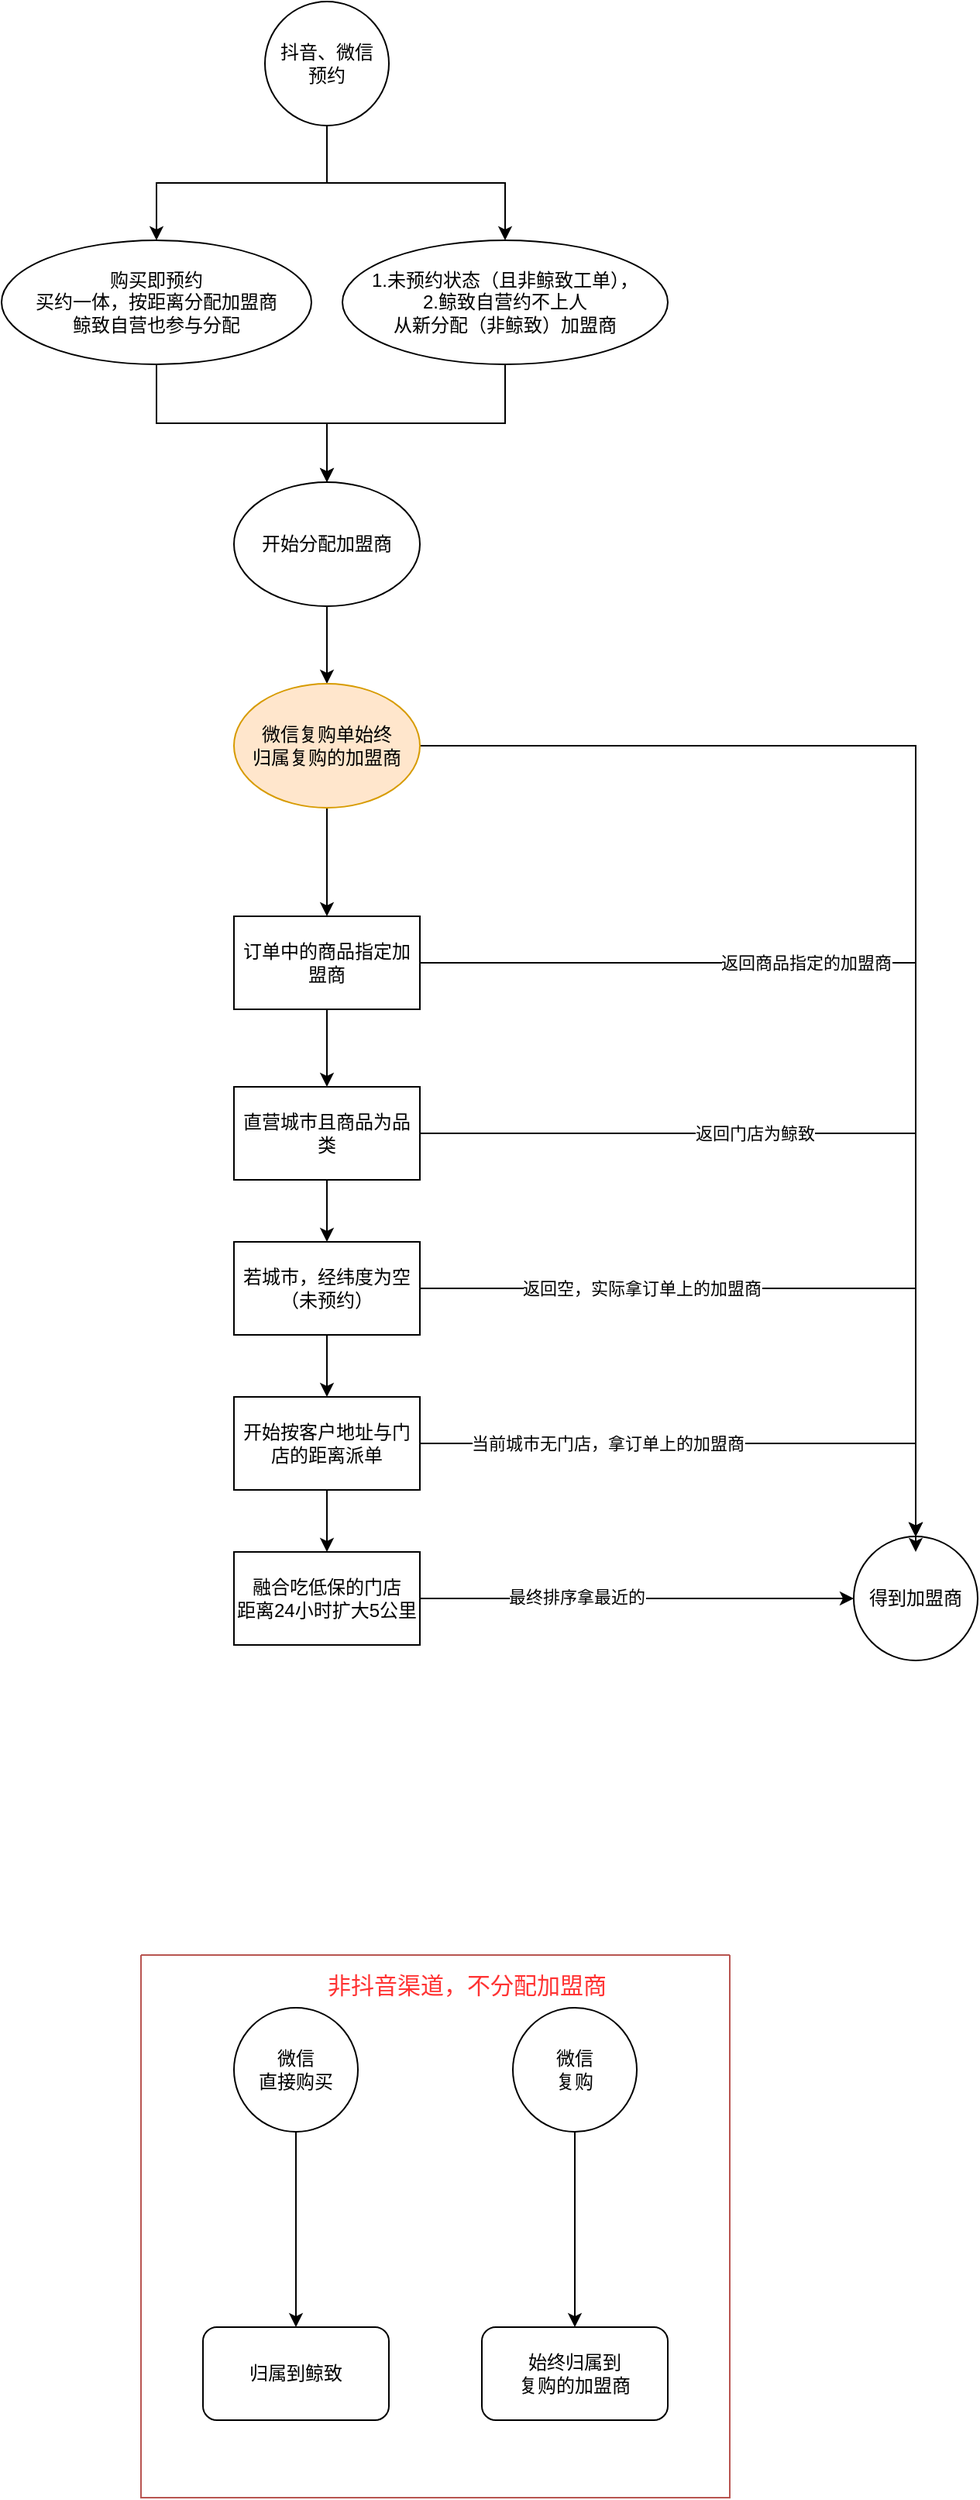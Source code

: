 <mxfile version="21.1.7" type="github">
  <diagram name="第 1 页" id="OWcDPwG_KXpg9vmuoTmE">
    <mxGraphModel dx="2046" dy="-617" grid="1" gridSize="10" guides="1" tooltips="1" connect="1" arrows="1" fold="1" page="1" pageScale="1" pageWidth="827" pageHeight="1169" math="0" shadow="0">
      <root>
        <mxCell id="0" />
        <mxCell id="1" parent="0" />
        <mxCell id="PI_-OQLuINP-SNg2zKhc-13" value="" style="edgeStyle=orthogonalEdgeStyle;rounded=0;orthogonalLoop=1;jettySize=auto;html=1;" edge="1" parent="1" source="PI_-OQLuINP-SNg2zKhc-1" target="PI_-OQLuINP-SNg2zKhc-12">
          <mxGeometry relative="1" as="geometry" />
        </mxCell>
        <mxCell id="PI_-OQLuINP-SNg2zKhc-50" style="edgeStyle=orthogonalEdgeStyle;rounded=0;orthogonalLoop=1;jettySize=auto;html=1;entryX=0.5;entryY=0;entryDx=0;entryDy=0;" edge="1" parent="1" source="PI_-OQLuINP-SNg2zKhc-1" target="PI_-OQLuINP-SNg2zKhc-49">
          <mxGeometry relative="1" as="geometry" />
        </mxCell>
        <mxCell id="PI_-OQLuINP-SNg2zKhc-1" value="抖音、微信&lt;br&gt;预约" style="ellipse;whiteSpace=wrap;html=1;aspect=fixed;" vertex="1" parent="1">
          <mxGeometry x="-560" y="1770" width="80" height="80" as="geometry" />
        </mxCell>
        <mxCell id="PI_-OQLuINP-SNg2zKhc-11" style="edgeStyle=orthogonalEdgeStyle;rounded=0;orthogonalLoop=1;jettySize=auto;html=1;entryX=0.5;entryY=0;entryDx=0;entryDy=0;" edge="1" parent="1" source="PI_-OQLuINP-SNg2zKhc-2" target="PI_-OQLuINP-SNg2zKhc-10">
          <mxGeometry relative="1" as="geometry" />
        </mxCell>
        <mxCell id="PI_-OQLuINP-SNg2zKhc-2" value="微信&lt;br&gt;直接购买" style="ellipse;whiteSpace=wrap;html=1;aspect=fixed;" vertex="1" parent="1">
          <mxGeometry x="-580" y="3064" width="80" height="80" as="geometry" />
        </mxCell>
        <mxCell id="PI_-OQLuINP-SNg2zKhc-9" value="" style="edgeStyle=orthogonalEdgeStyle;rounded=0;orthogonalLoop=1;jettySize=auto;html=1;" edge="1" parent="1" source="PI_-OQLuINP-SNg2zKhc-5" target="PI_-OQLuINP-SNg2zKhc-8">
          <mxGeometry relative="1" as="geometry" />
        </mxCell>
        <mxCell id="PI_-OQLuINP-SNg2zKhc-5" value="微信&lt;br&gt;复购" style="ellipse;whiteSpace=wrap;html=1;aspect=fixed;" vertex="1" parent="1">
          <mxGeometry x="-400" y="3064" width="80" height="80" as="geometry" />
        </mxCell>
        <mxCell id="PI_-OQLuINP-SNg2zKhc-8" value="始终归属到&lt;br&gt;复购的加盟商" style="rounded=1;whiteSpace=wrap;html=1;" vertex="1" parent="1">
          <mxGeometry x="-420" y="3270" width="120" height="60" as="geometry" />
        </mxCell>
        <mxCell id="PI_-OQLuINP-SNg2zKhc-10" value="归属到鲸致" style="rounded=1;whiteSpace=wrap;html=1;" vertex="1" parent="1">
          <mxGeometry x="-600" y="3270" width="120" height="60" as="geometry" />
        </mxCell>
        <mxCell id="PI_-OQLuINP-SNg2zKhc-61" style="edgeStyle=orthogonalEdgeStyle;rounded=0;orthogonalLoop=1;jettySize=auto;html=1;entryX=0.5;entryY=0;entryDx=0;entryDy=0;" edge="1" parent="1" source="PI_-OQLuINP-SNg2zKhc-12" target="PI_-OQLuINP-SNg2zKhc-16">
          <mxGeometry relative="1" as="geometry" />
        </mxCell>
        <mxCell id="PI_-OQLuINP-SNg2zKhc-12" value="购买即预约&lt;br style=&quot;border-color: var(--border-color);&quot;&gt;买约一体，按距离分配加盟商&lt;br style=&quot;border-color: var(--border-color);&quot;&gt;鲸致自营也参与分配" style="ellipse;whiteSpace=wrap;html=1;" vertex="1" parent="1">
          <mxGeometry x="-730" y="1924" width="200" height="80" as="geometry" />
        </mxCell>
        <mxCell id="PI_-OQLuINP-SNg2zKhc-14" value="" style="swimlane;startSize=0;fillColor=#f8cecc;strokeColor=#b85450;" vertex="1" parent="1">
          <mxGeometry x="-640" y="3030" width="380" height="350" as="geometry" />
        </mxCell>
        <mxCell id="PI_-OQLuINP-SNg2zKhc-15" value="&lt;font color=&quot;#ff3333&quot; style=&quot;font-size: 15px;&quot;&gt;非抖音渠道，不分配加盟商&lt;/font&gt;" style="text;html=1;align=center;verticalAlign=middle;resizable=0;points=[];autosize=1;strokeColor=none;fillColor=none;" vertex="1" parent="PI_-OQLuINP-SNg2zKhc-14">
          <mxGeometry x="110" y="4" width="200" height="30" as="geometry" />
        </mxCell>
        <mxCell id="PI_-OQLuINP-SNg2zKhc-72" style="edgeStyle=orthogonalEdgeStyle;rounded=0;orthogonalLoop=1;jettySize=auto;html=1;entryX=0.5;entryY=0;entryDx=0;entryDy=0;" edge="1" parent="1" source="PI_-OQLuINP-SNg2zKhc-16" target="PI_-OQLuINP-SNg2zKhc-71">
          <mxGeometry relative="1" as="geometry" />
        </mxCell>
        <mxCell id="PI_-OQLuINP-SNg2zKhc-16" value="开始分配加盟商" style="ellipse;whiteSpace=wrap;html=1;" vertex="1" parent="1">
          <mxGeometry x="-580" y="2080" width="120" height="80" as="geometry" />
        </mxCell>
        <mxCell id="PI_-OQLuINP-SNg2zKhc-20" value="" style="edgeStyle=orthogonalEdgeStyle;rounded=0;orthogonalLoop=1;jettySize=auto;html=1;" edge="1" parent="1" source="PI_-OQLuINP-SNg2zKhc-17" target="PI_-OQLuINP-SNg2zKhc-19">
          <mxGeometry relative="1" as="geometry" />
        </mxCell>
        <mxCell id="PI_-OQLuINP-SNg2zKhc-22" value="" style="edgeStyle=orthogonalEdgeStyle;rounded=0;orthogonalLoop=1;jettySize=auto;html=1;" edge="1" parent="1" source="PI_-OQLuINP-SNg2zKhc-17" target="PI_-OQLuINP-SNg2zKhc-21">
          <mxGeometry relative="1" as="geometry" />
        </mxCell>
        <mxCell id="PI_-OQLuINP-SNg2zKhc-25" value="返回商品指定的加盟商" style="edgeLabel;html=1;align=center;verticalAlign=middle;resizable=0;points=[];" vertex="1" connectable="0" parent="PI_-OQLuINP-SNg2zKhc-22">
          <mxGeometry x="-0.275" relative="1" as="geometry">
            <mxPoint x="-1" as="offset" />
          </mxGeometry>
        </mxCell>
        <mxCell id="PI_-OQLuINP-SNg2zKhc-17" value="订单中的商品指定加盟商" style="whiteSpace=wrap;html=1;" vertex="1" parent="1">
          <mxGeometry x="-580" y="2360" width="120" height="60" as="geometry" />
        </mxCell>
        <mxCell id="PI_-OQLuINP-SNg2zKhc-23" style="edgeStyle=orthogonalEdgeStyle;rounded=0;orthogonalLoop=1;jettySize=auto;html=1;entryX=0.5;entryY=0;entryDx=0;entryDy=0;" edge="1" parent="1" source="PI_-OQLuINP-SNg2zKhc-19" target="PI_-OQLuINP-SNg2zKhc-21">
          <mxGeometry relative="1" as="geometry">
            <Array as="points">
              <mxPoint x="-140" y="2500" />
            </Array>
          </mxGeometry>
        </mxCell>
        <mxCell id="PI_-OQLuINP-SNg2zKhc-24" value="返回门店为鲸致" style="edgeLabel;html=1;align=center;verticalAlign=middle;resizable=0;points=[];" vertex="1" connectable="0" parent="PI_-OQLuINP-SNg2zKhc-23">
          <mxGeometry x="-0.123" y="4" relative="1" as="geometry">
            <mxPoint x="-39" y="4" as="offset" />
          </mxGeometry>
        </mxCell>
        <mxCell id="PI_-OQLuINP-SNg2zKhc-27" value="" style="edgeStyle=orthogonalEdgeStyle;rounded=0;orthogonalLoop=1;jettySize=auto;html=1;" edge="1" parent="1" source="PI_-OQLuINP-SNg2zKhc-19" target="PI_-OQLuINP-SNg2zKhc-26">
          <mxGeometry relative="1" as="geometry" />
        </mxCell>
        <mxCell id="PI_-OQLuINP-SNg2zKhc-19" value="直营城市且商品为品类" style="whiteSpace=wrap;html=1;" vertex="1" parent="1">
          <mxGeometry x="-580" y="2470" width="120" height="60" as="geometry" />
        </mxCell>
        <mxCell id="PI_-OQLuINP-SNg2zKhc-21" value="得到加盟商" style="ellipse;whiteSpace=wrap;html=1;" vertex="1" parent="1">
          <mxGeometry x="-180" y="2760" width="80" height="80" as="geometry" />
        </mxCell>
        <mxCell id="PI_-OQLuINP-SNg2zKhc-28" style="edgeStyle=orthogonalEdgeStyle;rounded=0;orthogonalLoop=1;jettySize=auto;html=1;" edge="1" parent="1" source="PI_-OQLuINP-SNg2zKhc-26">
          <mxGeometry relative="1" as="geometry">
            <mxPoint x="-140" y="2760" as="targetPoint" />
            <Array as="points">
              <mxPoint x="-140" y="2600" />
            </Array>
          </mxGeometry>
        </mxCell>
        <mxCell id="PI_-OQLuINP-SNg2zKhc-29" value="返回空，实际拿订单上的加盟商" style="edgeLabel;html=1;align=center;verticalAlign=middle;resizable=0;points=[];" vertex="1" connectable="0" parent="PI_-OQLuINP-SNg2zKhc-28">
          <mxGeometry x="-0.631" y="3" relative="1" as="geometry">
            <mxPoint x="54" y="3" as="offset" />
          </mxGeometry>
        </mxCell>
        <mxCell id="PI_-OQLuINP-SNg2zKhc-31" value="" style="edgeStyle=orthogonalEdgeStyle;rounded=0;orthogonalLoop=1;jettySize=auto;html=1;" edge="1" parent="1" source="PI_-OQLuINP-SNg2zKhc-26" target="PI_-OQLuINP-SNg2zKhc-30">
          <mxGeometry relative="1" as="geometry" />
        </mxCell>
        <mxCell id="PI_-OQLuINP-SNg2zKhc-26" value="若城市，经纬度为空（未预约）" style="whiteSpace=wrap;html=1;" vertex="1" parent="1">
          <mxGeometry x="-580" y="2570" width="120" height="60" as="geometry" />
        </mxCell>
        <mxCell id="PI_-OQLuINP-SNg2zKhc-33" value="" style="edgeStyle=orthogonalEdgeStyle;rounded=0;orthogonalLoop=1;jettySize=auto;html=1;" edge="1" parent="1" source="PI_-OQLuINP-SNg2zKhc-30" target="PI_-OQLuINP-SNg2zKhc-32">
          <mxGeometry relative="1" as="geometry" />
        </mxCell>
        <mxCell id="PI_-OQLuINP-SNg2zKhc-34" style="edgeStyle=orthogonalEdgeStyle;rounded=0;orthogonalLoop=1;jettySize=auto;html=1;" edge="1" parent="1" source="PI_-OQLuINP-SNg2zKhc-30">
          <mxGeometry relative="1" as="geometry">
            <mxPoint x="-140" y="2770" as="targetPoint" />
            <Array as="points">
              <mxPoint x="-140" y="2700" />
            </Array>
          </mxGeometry>
        </mxCell>
        <mxCell id="PI_-OQLuINP-SNg2zKhc-35" value="当前城市无门店，拿订单上的加盟商" style="edgeLabel;html=1;align=center;verticalAlign=middle;resizable=0;points=[];" vertex="1" connectable="0" parent="PI_-OQLuINP-SNg2zKhc-34">
          <mxGeometry x="-0.649" y="1" relative="1" as="geometry">
            <mxPoint x="52" y="1" as="offset" />
          </mxGeometry>
        </mxCell>
        <mxCell id="PI_-OQLuINP-SNg2zKhc-30" value="开始按客户地址与门店的距离派单" style="whiteSpace=wrap;html=1;" vertex="1" parent="1">
          <mxGeometry x="-580" y="2670" width="120" height="60" as="geometry" />
        </mxCell>
        <mxCell id="PI_-OQLuINP-SNg2zKhc-41" style="edgeStyle=orthogonalEdgeStyle;rounded=0;orthogonalLoop=1;jettySize=auto;html=1;" edge="1" parent="1" source="PI_-OQLuINP-SNg2zKhc-32" target="PI_-OQLuINP-SNg2zKhc-21">
          <mxGeometry relative="1" as="geometry" />
        </mxCell>
        <mxCell id="PI_-OQLuINP-SNg2zKhc-42" value="最终排序拿最近的" style="edgeLabel;html=1;align=center;verticalAlign=middle;resizable=0;points=[];" vertex="1" connectable="0" parent="PI_-OQLuINP-SNg2zKhc-41">
          <mxGeometry x="-0.273" y="1" relative="1" as="geometry">
            <mxPoint x="-1" as="offset" />
          </mxGeometry>
        </mxCell>
        <mxCell id="PI_-OQLuINP-SNg2zKhc-32" value="融合吃低保的门店&lt;br&gt;距离24小时扩大5公里" style="whiteSpace=wrap;html=1;" vertex="1" parent="1">
          <mxGeometry x="-580" y="2770" width="120" height="60" as="geometry" />
        </mxCell>
        <mxCell id="PI_-OQLuINP-SNg2zKhc-62" style="edgeStyle=orthogonalEdgeStyle;rounded=0;orthogonalLoop=1;jettySize=auto;html=1;entryX=0.5;entryY=0;entryDx=0;entryDy=0;" edge="1" parent="1" source="PI_-OQLuINP-SNg2zKhc-49" target="PI_-OQLuINP-SNg2zKhc-16">
          <mxGeometry relative="1" as="geometry" />
        </mxCell>
        <mxCell id="PI_-OQLuINP-SNg2zKhc-49" value="1.未预约状态（且非鲸致工单），&lt;br&gt;2.鲸致自营约不上人&lt;br style=&quot;border-color: var(--border-color);&quot;&gt;从新分配（非鲸致）加盟商" style="ellipse;whiteSpace=wrap;html=1;" vertex="1" parent="1">
          <mxGeometry x="-510" y="1924" width="210" height="80" as="geometry" />
        </mxCell>
        <mxCell id="PI_-OQLuINP-SNg2zKhc-73" style="edgeStyle=orthogonalEdgeStyle;rounded=0;orthogonalLoop=1;jettySize=auto;html=1;entryX=0.5;entryY=0;entryDx=0;entryDy=0;" edge="1" parent="1" source="PI_-OQLuINP-SNg2zKhc-71" target="PI_-OQLuINP-SNg2zKhc-17">
          <mxGeometry relative="1" as="geometry" />
        </mxCell>
        <mxCell id="PI_-OQLuINP-SNg2zKhc-74" style="edgeStyle=orthogonalEdgeStyle;rounded=0;orthogonalLoop=1;jettySize=auto;html=1;" edge="1" parent="1" source="PI_-OQLuINP-SNg2zKhc-71" target="PI_-OQLuINP-SNg2zKhc-21">
          <mxGeometry relative="1" as="geometry" />
        </mxCell>
        <mxCell id="PI_-OQLuINP-SNg2zKhc-71" value="微信复购单始终&lt;br&gt;归属复购的加盟商" style="ellipse;whiteSpace=wrap;html=1;fillColor=#ffe6cc;strokeColor=#d79b00;" vertex="1" parent="1">
          <mxGeometry x="-580" y="2210" width="120" height="80" as="geometry" />
        </mxCell>
      </root>
    </mxGraphModel>
  </diagram>
</mxfile>
